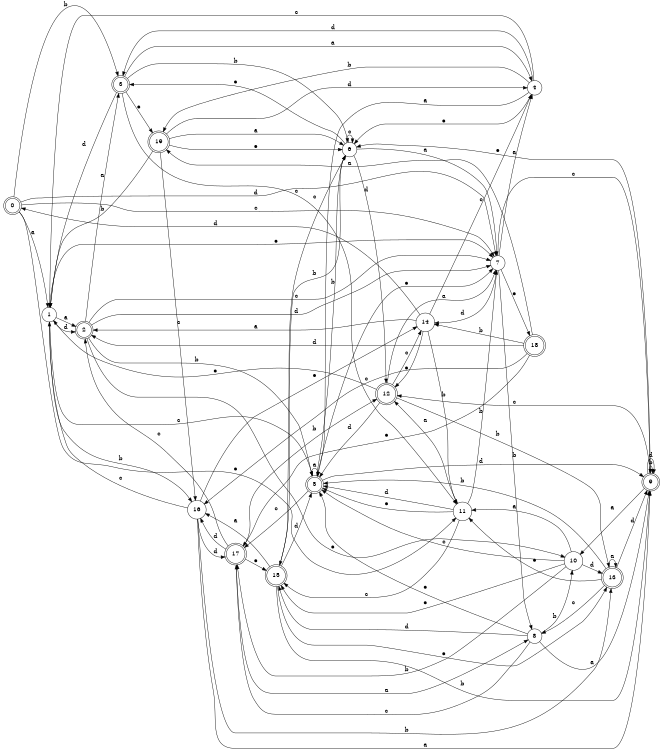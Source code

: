 digraph n16_6 {
__start0 [label="" shape="none"];

rankdir=LR;
size="8,5";

s0 [style="rounded,filled", color="black", fillcolor="white" shape="doublecircle", label="0"];
s1 [style="filled", color="black", fillcolor="white" shape="circle", label="1"];
s2 [style="rounded,filled", color="black", fillcolor="white" shape="doublecircle", label="2"];
s3 [style="rounded,filled", color="black", fillcolor="white" shape="doublecircle", label="3"];
s4 [style="filled", color="black", fillcolor="white" shape="circle", label="4"];
s5 [style="rounded,filled", color="black", fillcolor="white" shape="doublecircle", label="5"];
s6 [style="filled", color="black", fillcolor="white" shape="circle", label="6"];
s7 [style="filled", color="black", fillcolor="white" shape="circle", label="7"];
s8 [style="filled", color="black", fillcolor="white" shape="circle", label="8"];
s9 [style="rounded,filled", color="black", fillcolor="white" shape="doublecircle", label="9"];
s10 [style="filled", color="black", fillcolor="white" shape="circle", label="10"];
s11 [style="filled", color="black", fillcolor="white" shape="circle", label="11"];
s12 [style="rounded,filled", color="black", fillcolor="white" shape="doublecircle", label="12"];
s13 [style="rounded,filled", color="black", fillcolor="white" shape="doublecircle", label="13"];
s14 [style="filled", color="black", fillcolor="white" shape="circle", label="14"];
s15 [style="rounded,filled", color="black", fillcolor="white" shape="doublecircle", label="15"];
s16 [style="filled", color="black", fillcolor="white" shape="circle", label="16"];
s17 [style="rounded,filled", color="black", fillcolor="white" shape="doublecircle", label="17"];
s18 [style="rounded,filled", color="black", fillcolor="white" shape="doublecircle", label="18"];
s19 [style="rounded,filled", color="black", fillcolor="white" shape="doublecircle", label="19"];
s0 -> s1 [label="a"];
s0 -> s3 [label="b"];
s0 -> s7 [label="c"];
s0 -> s7 [label="d"];
s0 -> s11 [label="e"];
s1 -> s2 [label="a"];
s1 -> s16 [label="b"];
s1 -> s5 [label="c"];
s1 -> s2 [label="d"];
s1 -> s7 [label="e"];
s2 -> s3 [label="a"];
s2 -> s5 [label="b"];
s2 -> s7 [label="c"];
s2 -> s7 [label="d"];
s2 -> s10 [label="e"];
s3 -> s4 [label="a"];
s3 -> s6 [label="b"];
s3 -> s11 [label="c"];
s3 -> s1 [label="d"];
s3 -> s19 [label="e"];
s4 -> s5 [label="a"];
s4 -> s19 [label="b"];
s4 -> s1 [label="c"];
s4 -> s3 [label="d"];
s4 -> s6 [label="e"];
s5 -> s5 [label="a"];
s5 -> s6 [label="b"];
s5 -> s17 [label="c"];
s5 -> s9 [label="d"];
s5 -> s7 [label="e"];
s6 -> s7 [label="a"];
s6 -> s15 [label="b"];
s6 -> s6 [label="c"];
s6 -> s12 [label="d"];
s6 -> s3 [label="e"];
s7 -> s4 [label="a"];
s7 -> s8 [label="b"];
s7 -> s9 [label="c"];
s7 -> s14 [label="d"];
s7 -> s18 [label="e"];
s8 -> s9 [label="a"];
s8 -> s10 [label="b"];
s8 -> s17 [label="c"];
s8 -> s15 [label="d"];
s8 -> s5 [label="e"];
s9 -> s10 [label="a"];
s9 -> s9 [label="b"];
s9 -> s12 [label="c"];
s9 -> s9 [label="d"];
s9 -> s6 [label="e"];
s10 -> s11 [label="a"];
s10 -> s17 [label="b"];
s10 -> s5 [label="c"];
s10 -> s13 [label="d"];
s10 -> s15 [label="e"];
s11 -> s12 [label="a"];
s11 -> s7 [label="b"];
s11 -> s15 [label="c"];
s11 -> s5 [label="d"];
s11 -> s5 [label="e"];
s12 -> s7 [label="a"];
s12 -> s13 [label="b"];
s12 -> s14 [label="c"];
s12 -> s5 [label="d"];
s12 -> s1 [label="e"];
s13 -> s13 [label="a"];
s13 -> s5 [label="b"];
s13 -> s8 [label="c"];
s13 -> s9 [label="d"];
s13 -> s11 [label="e"];
s14 -> s2 [label="a"];
s14 -> s11 [label="b"];
s14 -> s4 [label="c"];
s14 -> s0 [label="d"];
s14 -> s12 [label="e"];
s15 -> s16 [label="a"];
s15 -> s9 [label="b"];
s15 -> s6 [label="c"];
s15 -> s5 [label="d"];
s15 -> s13 [label="e"];
s16 -> s9 [label="a"];
s16 -> s13 [label="b"];
s16 -> s1 [label="c"];
s16 -> s17 [label="d"];
s16 -> s14 [label="e"];
s17 -> s8 [label="a"];
s17 -> s12 [label="b"];
s17 -> s2 [label="c"];
s17 -> s16 [label="d"];
s17 -> s15 [label="e"];
s18 -> s19 [label="a"];
s18 -> s14 [label="b"];
s18 -> s16 [label="c"];
s18 -> s2 [label="d"];
s18 -> s17 [label="e"];
s19 -> s6 [label="a"];
s19 -> s1 [label="b"];
s19 -> s16 [label="c"];
s19 -> s4 [label="d"];
s19 -> s6 [label="e"];

}